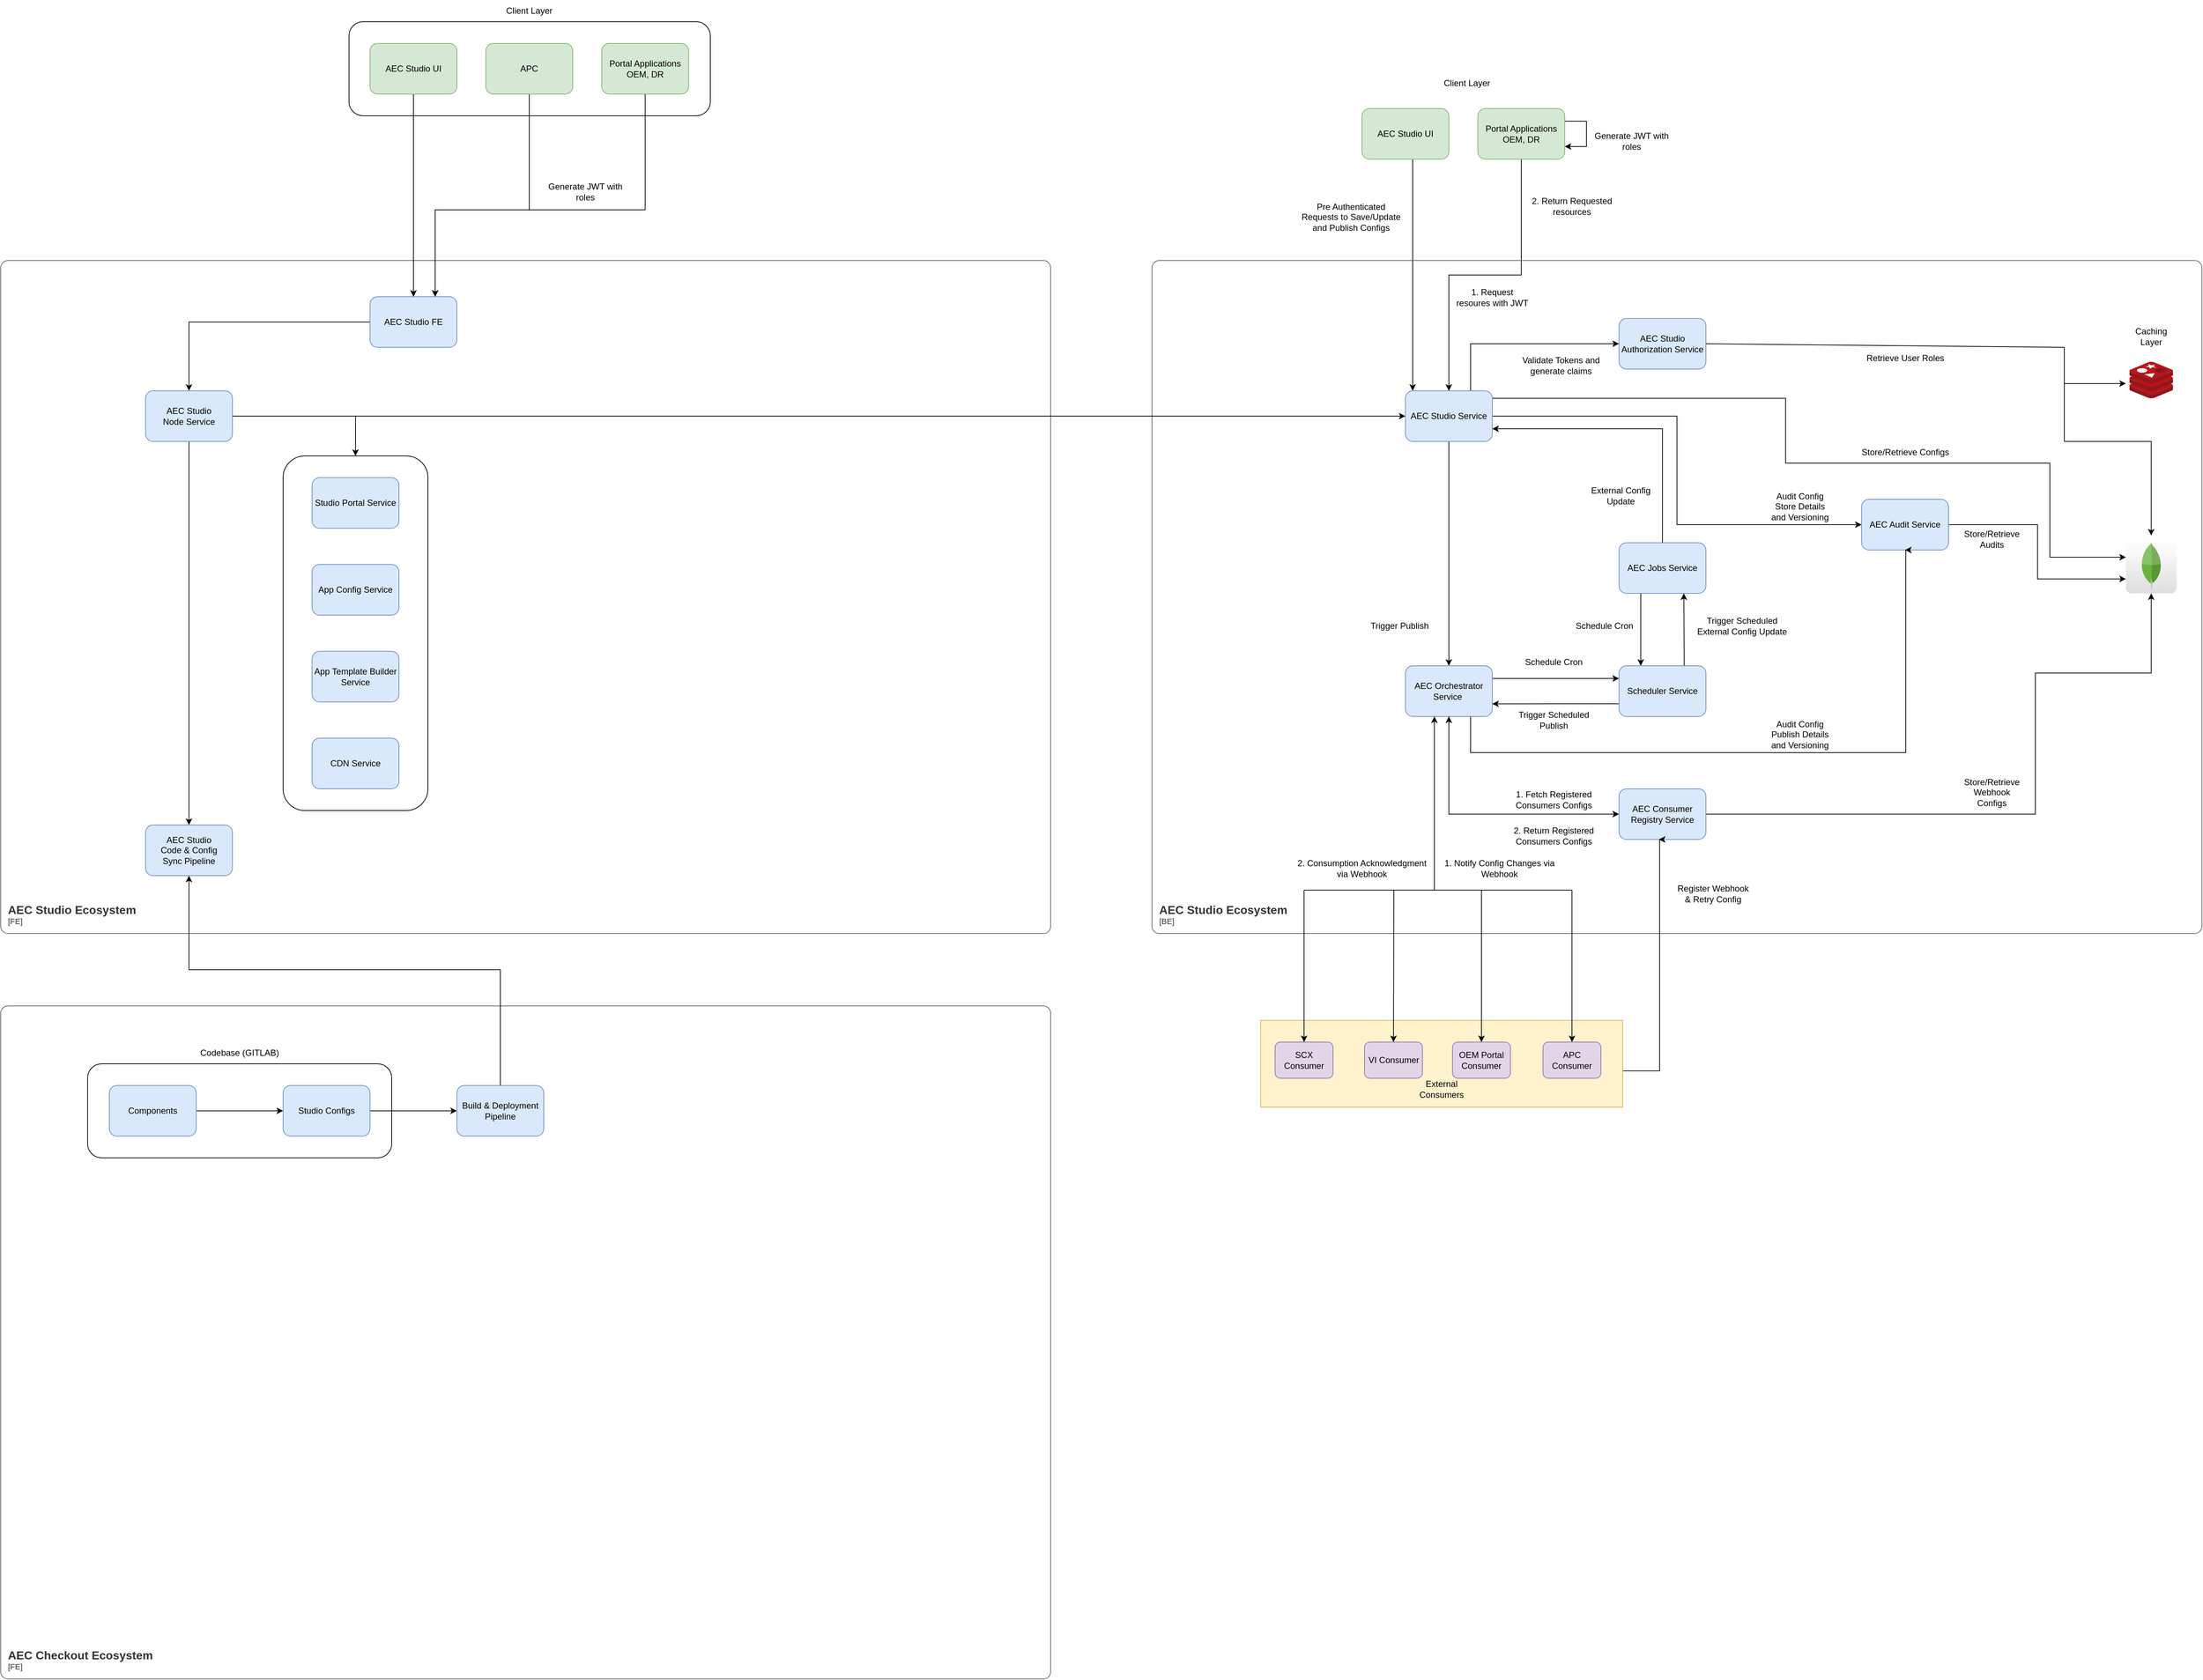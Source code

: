 <mxfile version="24.8.6">
  <diagram name="Page-1" id="UZ2FkjzimjhiqPQjV4-7">
    <mxGraphModel dx="3831" dy="2422" grid="1" gridSize="10" guides="1" tooltips="1" connect="1" arrows="1" fold="1" page="1" pageScale="1" pageWidth="827" pageHeight="1169" math="0" shadow="0">
      <root>
        <mxCell id="0" />
        <mxCell id="1" parent="0" />
        <mxCell id="R6cSBWT4vYsl6B0eMvr9-43" value="" style="rounded=1;whiteSpace=wrap;html=1;fillColor=none;" vertex="1" parent="1">
          <mxGeometry x="-989" y="-100" width="499" height="130" as="geometry" />
        </mxCell>
        <mxCell id="R6cSBWT4vYsl6B0eMvr9-40" value="" style="rounded=1;whiteSpace=wrap;html=1;fillColor=none;" vertex="1" parent="1">
          <mxGeometry x="-1350" y="1340" width="420" height="130" as="geometry" />
        </mxCell>
        <mxCell id="R4wL9bozNFMSgIH_ZImQ-1" value="AEC Studio Authorization Service" style="rounded=1;whiteSpace=wrap;html=1;fillColor=#dae8fc;strokeColor=#6c8ebf;" parent="1" vertex="1">
          <mxGeometry x="765" y="310" width="120" height="70" as="geometry" />
        </mxCell>
        <mxCell id="R4wL9bozNFMSgIH_ZImQ-2" value="" style="edgeStyle=orthogonalEdgeStyle;rounded=0;orthogonalLoop=1;jettySize=auto;html=1;" parent="1" source="R4wL9bozNFMSgIH_ZImQ-3" target="R4wL9bozNFMSgIH_ZImQ-8" edge="1">
          <mxGeometry relative="1" as="geometry">
            <Array as="points">
              <mxPoint x="480" y="340" />
              <mxPoint x="480" y="340" />
            </Array>
          </mxGeometry>
        </mxCell>
        <mxCell id="R4wL9bozNFMSgIH_ZImQ-3" value="AEC Studio UI" style="rounded=1;whiteSpace=wrap;html=1;fillColor=#d5e8d4;strokeColor=#82b366;" parent="1" vertex="1">
          <mxGeometry x="410" y="20" width="120" height="70" as="geometry" />
        </mxCell>
        <mxCell id="R4wL9bozNFMSgIH_ZImQ-4" style="edgeStyle=orthogonalEdgeStyle;rounded=0;orthogonalLoop=1;jettySize=auto;html=1;" parent="1" source="R4wL9bozNFMSgIH_ZImQ-8" target="R4wL9bozNFMSgIH_ZImQ-24" edge="1">
          <mxGeometry relative="1" as="geometry" />
        </mxCell>
        <mxCell id="R4wL9bozNFMSgIH_ZImQ-5" style="edgeStyle=orthogonalEdgeStyle;rounded=0;orthogonalLoop=1;jettySize=auto;html=1;entryX=0;entryY=0.5;entryDx=0;entryDy=0;" parent="1" source="R4wL9bozNFMSgIH_ZImQ-8" target="R4wL9bozNFMSgIH_ZImQ-14" edge="1">
          <mxGeometry relative="1" as="geometry" />
        </mxCell>
        <mxCell id="R4wL9bozNFMSgIH_ZImQ-6" style="edgeStyle=orthogonalEdgeStyle;rounded=0;orthogonalLoop=1;jettySize=auto;html=1;exitX=0.75;exitY=0;exitDx=0;exitDy=0;entryX=0;entryY=0.5;entryDx=0;entryDy=0;" parent="1" source="R4wL9bozNFMSgIH_ZImQ-8" target="R4wL9bozNFMSgIH_ZImQ-1" edge="1">
          <mxGeometry relative="1" as="geometry" />
        </mxCell>
        <mxCell id="R4wL9bozNFMSgIH_ZImQ-7" style="edgeStyle=orthogonalEdgeStyle;rounded=0;orthogonalLoop=1;jettySize=auto;html=1;exitX=1;exitY=0.25;exitDx=0;exitDy=0;" parent="1" edge="1">
          <mxGeometry relative="1" as="geometry">
            <mxPoint x="1465" y="640" as="targetPoint" />
            <mxPoint x="590" y="420.43" as="sourcePoint" />
            <Array as="points">
              <mxPoint x="995" y="420" />
              <mxPoint x="995" y="510" />
              <mxPoint x="1360" y="510" />
              <mxPoint x="1360" y="640" />
            </Array>
          </mxGeometry>
        </mxCell>
        <mxCell id="R4wL9bozNFMSgIH_ZImQ-8" value="AEC Studio Service" style="rounded=1;whiteSpace=wrap;html=1;fillColor=#dae8fc;strokeColor=#6c8ebf;" parent="1" vertex="1">
          <mxGeometry x="470" y="410" width="120" height="70" as="geometry" />
        </mxCell>
        <mxCell id="R4wL9bozNFMSgIH_ZImQ-9" style="edgeStyle=orthogonalEdgeStyle;rounded=0;orthogonalLoop=1;jettySize=auto;html=1;exitX=1;exitY=0.25;exitDx=0;exitDy=0;entryX=1;entryY=0.75;entryDx=0;entryDy=0;" parent="1" source="R4wL9bozNFMSgIH_ZImQ-11" target="R4wL9bozNFMSgIH_ZImQ-11" edge="1">
          <mxGeometry relative="1" as="geometry">
            <mxPoint x="700" y="80" as="targetPoint" />
            <Array as="points">
              <mxPoint x="720" y="37" />
              <mxPoint x="720" y="73" />
            </Array>
          </mxGeometry>
        </mxCell>
        <mxCell id="R4wL9bozNFMSgIH_ZImQ-10" style="edgeStyle=orthogonalEdgeStyle;rounded=0;orthogonalLoop=1;jettySize=auto;html=1;exitX=0.5;exitY=1;exitDx=0;exitDy=0;entryX=0.5;entryY=0;entryDx=0;entryDy=0;" parent="1" source="R4wL9bozNFMSgIH_ZImQ-11" target="R4wL9bozNFMSgIH_ZImQ-8" edge="1">
          <mxGeometry relative="1" as="geometry" />
        </mxCell>
        <mxCell id="R4wL9bozNFMSgIH_ZImQ-11" value="Portal Applications&lt;div&gt;OEM, DR&lt;/div&gt;" style="rounded=1;whiteSpace=wrap;html=1;fillColor=#d5e8d4;strokeColor=#82b366;" parent="1" vertex="1">
          <mxGeometry x="570" y="20" width="120" height="70" as="geometry" />
        </mxCell>
        <mxCell id="R4wL9bozNFMSgIH_ZImQ-12" value="Validate Tokens and generate claims" style="text;html=1;align=center;verticalAlign=middle;whiteSpace=wrap;rounded=0;" parent="1" vertex="1">
          <mxGeometry x="620" y="360" width="130" height="30" as="geometry" />
        </mxCell>
        <mxCell id="R4wL9bozNFMSgIH_ZImQ-13" style="edgeStyle=orthogonalEdgeStyle;rounded=0;orthogonalLoop=1;jettySize=auto;html=1;exitX=1;exitY=0.5;exitDx=0;exitDy=0;" parent="1" source="R4wL9bozNFMSgIH_ZImQ-14" edge="1">
          <mxGeometry relative="1" as="geometry">
            <mxPoint x="1465" y="670" as="targetPoint" />
            <Array as="points">
              <mxPoint x="1343" y="595" />
              <mxPoint x="1343" y="670" />
              <mxPoint x="1465" y="670" />
            </Array>
          </mxGeometry>
        </mxCell>
        <mxCell id="R4wL9bozNFMSgIH_ZImQ-14" value="AEC Audit Service" style="rounded=1;whiteSpace=wrap;html=1;fillColor=#dae8fc;strokeColor=#6c8ebf;" parent="1" vertex="1">
          <mxGeometry x="1100" y="560" width="120" height="70" as="geometry" />
        </mxCell>
        <mxCell id="R4wL9bozNFMSgIH_ZImQ-15" value="Store/Retrieve Configs" style="text;html=1;align=center;verticalAlign=middle;resizable=0;points=[];autosize=1;strokeColor=none;fillColor=none;" parent="1" vertex="1">
          <mxGeometry x="1090" y="480" width="140" height="30" as="geometry" />
        </mxCell>
        <mxCell id="R4wL9bozNFMSgIH_ZImQ-16" value="2. Return Requested resources" style="text;html=1;align=center;verticalAlign=middle;whiteSpace=wrap;rounded=0;" parent="1" vertex="1">
          <mxGeometry x="635" y="140" width="130" height="30" as="geometry" />
        </mxCell>
        <mxCell id="R4wL9bozNFMSgIH_ZImQ-17" value="1. Request resoures with JWT" style="text;html=1;align=center;verticalAlign=middle;whiteSpace=wrap;rounded=0;" parent="1" vertex="1">
          <mxGeometry x="535" y="260" width="110" height="41" as="geometry" />
        </mxCell>
        <mxCell id="R4wL9bozNFMSgIH_ZImQ-18" value="Audit Config Store Details and Versioning" style="text;html=1;align=center;verticalAlign=middle;whiteSpace=wrap;rounded=0;" parent="1" vertex="1">
          <mxGeometry x="970" y="555" width="90" height="30" as="geometry" />
        </mxCell>
        <mxCell id="R4wL9bozNFMSgIH_ZImQ-19" value="Pre Authenticated Requests to Save/Update and Publish Configs" style="text;html=1;align=center;verticalAlign=middle;whiteSpace=wrap;rounded=0;" parent="1" vertex="1">
          <mxGeometry x="320" y="140" width="150" height="60" as="geometry" />
        </mxCell>
        <mxCell id="R4wL9bozNFMSgIH_ZImQ-20" value="" style="image;sketch=0;aspect=fixed;html=1;points=[];align=center;fontSize=12;image=img/lib/mscae/Cache_Redis_Product.svg;" parent="1" vertex="1">
          <mxGeometry x="1470" y="370" width="60" height="50.4" as="geometry" />
        </mxCell>
        <mxCell id="R4wL9bozNFMSgIH_ZImQ-21" style="edgeStyle=orthogonalEdgeStyle;rounded=0;orthogonalLoop=1;jettySize=auto;html=1;exitX=1;exitY=0.25;exitDx=0;exitDy=0;entryX=0;entryY=0.25;entryDx=0;entryDy=0;" parent="1" source="R4wL9bozNFMSgIH_ZImQ-24" target="R4wL9bozNFMSgIH_ZImQ-38" edge="1">
          <mxGeometry relative="1" as="geometry" />
        </mxCell>
        <mxCell id="R4wL9bozNFMSgIH_ZImQ-22" style="edgeStyle=orthogonalEdgeStyle;rounded=0;orthogonalLoop=1;jettySize=auto;html=1;exitX=0.75;exitY=1;exitDx=0;exitDy=0;" parent="1" source="R4wL9bozNFMSgIH_ZImQ-24" edge="1">
          <mxGeometry relative="1" as="geometry">
            <mxPoint x="1160" y="630" as="targetPoint" />
            <Array as="points">
              <mxPoint x="560" y="910" />
              <mxPoint x="1161" y="910" />
              <mxPoint x="1161" y="630" />
            </Array>
          </mxGeometry>
        </mxCell>
        <mxCell id="R4wL9bozNFMSgIH_ZImQ-23" style="edgeStyle=orthogonalEdgeStyle;rounded=0;orthogonalLoop=1;jettySize=auto;html=1;exitX=0.5;exitY=1;exitDx=0;exitDy=0;entryX=0;entryY=0.5;entryDx=0;entryDy=0;" parent="1" source="R4wL9bozNFMSgIH_ZImQ-24" target="R4wL9bozNFMSgIH_ZImQ-41" edge="1">
          <mxGeometry relative="1" as="geometry" />
        </mxCell>
        <mxCell id="R4wL9bozNFMSgIH_ZImQ-24" value="AEC Orchestrator Service&amp;nbsp;" style="rounded=1;whiteSpace=wrap;html=1;fillColor=#dae8fc;strokeColor=#6c8ebf;" parent="1" vertex="1">
          <mxGeometry x="470" y="790" width="120" height="70" as="geometry" />
        </mxCell>
        <mxCell id="R4wL9bozNFMSgIH_ZImQ-25" value="Trigger Publish" style="text;html=1;align=center;verticalAlign=middle;whiteSpace=wrap;rounded=0;" parent="1" vertex="1">
          <mxGeometry x="394" y="710" width="136" height="50" as="geometry" />
        </mxCell>
        <mxCell id="R4wL9bozNFMSgIH_ZImQ-26" value="Schedule Cron" style="text;html=1;align=center;verticalAlign=middle;whiteSpace=wrap;rounded=0;" parent="1" vertex="1">
          <mxGeometry x="620" y="770" width="110" height="30" as="geometry" />
        </mxCell>
        <mxCell id="R4wL9bozNFMSgIH_ZImQ-27" value="Trigger Scheduled Publish" style="text;html=1;align=center;verticalAlign=middle;whiteSpace=wrap;rounded=0;" parent="1" vertex="1">
          <mxGeometry x="605" y="850" width="140" height="30" as="geometry" />
        </mxCell>
        <mxCell id="R4wL9bozNFMSgIH_ZImQ-28" value="Register Webhook &amp;amp; Retry Config" style="text;html=1;align=center;verticalAlign=middle;whiteSpace=wrap;rounded=0;" parent="1" vertex="1">
          <mxGeometry x="840" y="1090" width="110" height="30" as="geometry" />
        </mxCell>
        <mxCell id="R4wL9bozNFMSgIH_ZImQ-29" value="1. Fetch Registered Consumers Configs" style="text;html=1;align=center;verticalAlign=middle;whiteSpace=wrap;rounded=0;" parent="1" vertex="1">
          <mxGeometry x="610" y="960" width="130" height="30" as="geometry" />
        </mxCell>
        <mxCell id="R4wL9bozNFMSgIH_ZImQ-30" value="1. Notify Config Changes via Webhook" style="text;html=1;align=center;verticalAlign=middle;whiteSpace=wrap;rounded=0;" parent="1" vertex="1">
          <mxGeometry x="520" y="1055" width="160" height="30" as="geometry" />
        </mxCell>
        <mxCell id="R4wL9bozNFMSgIH_ZImQ-31" value="2. Consumption Acknowledgment via Webhook" style="text;html=1;align=center;verticalAlign=middle;whiteSpace=wrap;rounded=0;" parent="1" vertex="1">
          <mxGeometry x="315" y="1050" width="190" height="40" as="geometry" />
        </mxCell>
        <mxCell id="R4wL9bozNFMSgIH_ZImQ-32" value="Generate JWT with roles" style="text;html=1;align=center;verticalAlign=middle;whiteSpace=wrap;rounded=0;" parent="1" vertex="1">
          <mxGeometry x="725" y="50" width="115" height="30" as="geometry" />
        </mxCell>
        <mxCell id="R4wL9bozNFMSgIH_ZImQ-33" style="edgeStyle=orthogonalEdgeStyle;rounded=0;orthogonalLoop=1;jettySize=auto;html=1;exitX=0.25;exitY=1;exitDx=0;exitDy=0;entryX=0.25;entryY=0;entryDx=0;entryDy=0;" parent="1" source="R4wL9bozNFMSgIH_ZImQ-35" target="R4wL9bozNFMSgIH_ZImQ-38" edge="1">
          <mxGeometry relative="1" as="geometry" />
        </mxCell>
        <mxCell id="R4wL9bozNFMSgIH_ZImQ-34" style="edgeStyle=orthogonalEdgeStyle;rounded=0;orthogonalLoop=1;jettySize=auto;html=1;exitX=0.5;exitY=0;exitDx=0;exitDy=0;entryX=1;entryY=0.75;entryDx=0;entryDy=0;" parent="1" source="R4wL9bozNFMSgIH_ZImQ-35" target="R4wL9bozNFMSgIH_ZImQ-8" edge="1">
          <mxGeometry relative="1" as="geometry" />
        </mxCell>
        <mxCell id="R4wL9bozNFMSgIH_ZImQ-35" value="AEC Jobs Service" style="rounded=1;whiteSpace=wrap;html=1;fillColor=#dae8fc;strokeColor=#6c8ebf;" parent="1" vertex="1">
          <mxGeometry x="765" y="620" width="120" height="70" as="geometry" />
        </mxCell>
        <mxCell id="R4wL9bozNFMSgIH_ZImQ-36" style="edgeStyle=orthogonalEdgeStyle;rounded=0;orthogonalLoop=1;jettySize=auto;html=1;exitX=0.75;exitY=0;exitDx=0;exitDy=0;" parent="1" source="R4wL9bozNFMSgIH_ZImQ-38" edge="1">
          <mxGeometry relative="1" as="geometry">
            <mxPoint x="854.5" y="690" as="targetPoint" />
          </mxGeometry>
        </mxCell>
        <mxCell id="R4wL9bozNFMSgIH_ZImQ-37" style="edgeStyle=orthogonalEdgeStyle;rounded=0;orthogonalLoop=1;jettySize=auto;html=1;exitX=0;exitY=0.75;exitDx=0;exitDy=0;" parent="1" source="R4wL9bozNFMSgIH_ZImQ-38" edge="1">
          <mxGeometry relative="1" as="geometry">
            <mxPoint x="590" y="842.571" as="targetPoint" />
          </mxGeometry>
        </mxCell>
        <mxCell id="R4wL9bozNFMSgIH_ZImQ-38" value="Scheduler Service" style="rounded=1;whiteSpace=wrap;html=1;fillColor=#dae8fc;strokeColor=#6c8ebf;" parent="1" vertex="1">
          <mxGeometry x="765" y="790" width="120" height="70" as="geometry" />
        </mxCell>
        <mxCell id="R4wL9bozNFMSgIH_ZImQ-39" style="edgeStyle=orthogonalEdgeStyle;rounded=0;orthogonalLoop=1;jettySize=auto;html=1;exitX=0;exitY=0.5;exitDx=0;exitDy=0;entryX=0.5;entryY=1;entryDx=0;entryDy=0;" parent="1" source="R4wL9bozNFMSgIH_ZImQ-41" target="R4wL9bozNFMSgIH_ZImQ-24" edge="1">
          <mxGeometry relative="1" as="geometry" />
        </mxCell>
        <mxCell id="R4wL9bozNFMSgIH_ZImQ-40" style="edgeStyle=orthogonalEdgeStyle;rounded=0;orthogonalLoop=1;jettySize=auto;html=1;exitX=1;exitY=0.5;exitDx=0;exitDy=0;" parent="1" source="R4wL9bozNFMSgIH_ZImQ-41" edge="1">
          <mxGeometry relative="1" as="geometry">
            <mxPoint x="1500" y="690" as="targetPoint" />
            <Array as="points">
              <mxPoint x="1340" y="995" />
              <mxPoint x="1340" y="800" />
              <mxPoint x="1500" y="800" />
              <mxPoint x="1500" y="690" />
            </Array>
          </mxGeometry>
        </mxCell>
        <mxCell id="R4wL9bozNFMSgIH_ZImQ-41" value="AEC Consumer Registry Service" style="rounded=1;whiteSpace=wrap;html=1;fillColor=#dae8fc;strokeColor=#6c8ebf;" parent="1" vertex="1">
          <mxGeometry x="765" y="960" width="120" height="70" as="geometry" />
        </mxCell>
        <mxCell id="R4wL9bozNFMSgIH_ZImQ-42" style="edgeStyle=orthogonalEdgeStyle;rounded=0;orthogonalLoop=1;jettySize=auto;html=1;exitX=0.5;exitY=1;exitDx=0;exitDy=0;" parent="1" source="R4wL9bozNFMSgIH_ZImQ-11" target="R4wL9bozNFMSgIH_ZImQ-11" edge="1">
          <mxGeometry relative="1" as="geometry" />
        </mxCell>
        <mxCell id="R4wL9bozNFMSgIH_ZImQ-43" value="" style="dashed=0;outlineConnect=0;html=1;align=center;labelPosition=center;verticalLabelPosition=bottom;verticalAlign=top;shape=mxgraph.webicons.mongodb;gradientColor=#DFDEDE" parent="1" vertex="1">
          <mxGeometry x="1465" y="613.3" width="70" height="76.7" as="geometry" />
        </mxCell>
        <mxCell id="R4wL9bozNFMSgIH_ZImQ-44" value="2. Return Registered Consumers Configs" style="text;html=1;align=center;verticalAlign=middle;whiteSpace=wrap;rounded=0;" parent="1" vertex="1">
          <mxGeometry x="610" y="1010" width="130" height="30" as="geometry" />
        </mxCell>
        <mxCell id="R4wL9bozNFMSgIH_ZImQ-45" value="Caching Layer" style="text;html=1;align=center;verticalAlign=middle;whiteSpace=wrap;rounded=0;" parent="1" vertex="1">
          <mxGeometry x="1470" y="320" width="60" height="30" as="geometry" />
        </mxCell>
        <object placeholders="1" c4Name="AEC Studio Ecosystem" c4Type="SystemScopeBoundary" c4Application="BE" label="&lt;font style=&quot;font-size: 16px&quot;&gt;&lt;b&gt;&lt;div style=&quot;text-align: left&quot;&gt;%c4Name%&lt;/div&gt;&lt;/b&gt;&lt;/font&gt;&lt;div style=&quot;text-align: left&quot;&gt;[%c4Application%]&lt;/div&gt;" id="R4wL9bozNFMSgIH_ZImQ-46">
          <mxCell style="rounded=1;fontSize=11;whiteSpace=wrap;html=1;arcSize=20;fillColor=none;strokeColor=#666666;fontColor=#333333;labelBackgroundColor=none;align=left;verticalAlign=bottom;labelBorderColor=none;spacingTop=0;spacing=10;metaEdit=1;rotatable=0;perimeter=rectanglePerimeter;noLabel=0;labelPadding=0;allowArrows=0;connectable=0;expand=0;recursiveResize=0;editable=1;pointerEvents=0;absoluteArcSize=1;points=[[0.25,0,0],[0.5,0,0],[0.75,0,0],[1,0.25,0],[1,0.5,0],[1,0.75,0],[0.75,1,0],[0.5,1,0],[0.25,1,0],[0,0.75,0],[0,0.5,0],[0,0.25,0]];" parent="1" vertex="1">
            <mxGeometry x="120" y="230" width="1450" height="930" as="geometry" />
          </mxCell>
        </object>
        <mxCell id="R4wL9bozNFMSgIH_ZImQ-47" value="Client Layer" style="text;html=1;align=center;verticalAlign=middle;whiteSpace=wrap;rounded=0;" parent="1" vertex="1">
          <mxGeometry x="505" y="-30" width="100" height="30" as="geometry" />
        </mxCell>
        <mxCell id="R4wL9bozNFMSgIH_ZImQ-48" value="Schedule Cron" style="text;html=1;align=center;verticalAlign=middle;whiteSpace=wrap;rounded=0;" parent="1" vertex="1">
          <mxGeometry x="690" y="720" width="110" height="30" as="geometry" />
        </mxCell>
        <mxCell id="R4wL9bozNFMSgIH_ZImQ-49" value="Trigger Scheduled External Config Update" style="text;html=1;align=center;verticalAlign=middle;whiteSpace=wrap;rounded=0;" parent="1" vertex="1">
          <mxGeometry x="865" y="720" width="140" height="30" as="geometry" />
        </mxCell>
        <mxCell id="R4wL9bozNFMSgIH_ZImQ-50" value="Audit Config Publish Details and Versioning" style="text;html=1;align=center;verticalAlign=middle;whiteSpace=wrap;rounded=0;" parent="1" vertex="1">
          <mxGeometry x="970" y="870" width="90" height="30" as="geometry" />
        </mxCell>
        <mxCell id="R4wL9bozNFMSgIH_ZImQ-51" value="" style="endArrow=classic;html=1;rounded=0;" parent="1" edge="1">
          <mxGeometry width="50" height="50" relative="1" as="geometry">
            <mxPoint x="510" y="1100" as="sourcePoint" />
            <mxPoint x="510" y="860" as="targetPoint" />
          </mxGeometry>
        </mxCell>
        <mxCell id="R4wL9bozNFMSgIH_ZImQ-52" value="" style="endArrow=none;html=1;rounded=0;" parent="1" edge="1">
          <mxGeometry width="50" height="50" relative="1" as="geometry">
            <mxPoint x="330" y="1100" as="sourcePoint" />
            <mxPoint x="700" y="1100" as="targetPoint" />
            <Array as="points">
              <mxPoint x="480" y="1100" />
            </Array>
          </mxGeometry>
        </mxCell>
        <mxCell id="R4wL9bozNFMSgIH_ZImQ-53" style="edgeStyle=orthogonalEdgeStyle;rounded=0;orthogonalLoop=1;jettySize=auto;html=1;exitX=0.997;exitY=0.581;exitDx=0;exitDy=0;exitPerimeter=0;" parent="1" source="R4wL9bozNFMSgIH_ZImQ-57" edge="1">
          <mxGeometry relative="1" as="geometry">
            <mxPoint x="820" y="1030" as="targetPoint" />
            <mxPoint x="772" y="1350" as="sourcePoint" />
            <Array as="points">
              <mxPoint x="821" y="1350" />
              <mxPoint x="821" y="1030" />
            </Array>
          </mxGeometry>
        </mxCell>
        <mxCell id="R4wL9bozNFMSgIH_ZImQ-54" value="Store/Retrieve Audits" style="text;html=1;align=center;verticalAlign=middle;whiteSpace=wrap;rounded=0;" parent="1" vertex="1">
          <mxGeometry x="1250" y="600" width="60" height="30" as="geometry" />
        </mxCell>
        <mxCell id="R4wL9bozNFMSgIH_ZImQ-55" value="Store/Retrieve Webhook Configs" style="text;html=1;align=center;verticalAlign=middle;whiteSpace=wrap;rounded=0;" parent="1" vertex="1">
          <mxGeometry x="1250" y="950" width="60" height="30" as="geometry" />
        </mxCell>
        <mxCell id="R4wL9bozNFMSgIH_ZImQ-56" value="Retrieve User Roles" style="text;html=1;align=center;verticalAlign=middle;resizable=0;points=[];autosize=1;strokeColor=none;fillColor=none;" parent="1" vertex="1">
          <mxGeometry x="1095" y="350" width="130" height="30" as="geometry" />
        </mxCell>
        <mxCell id="R4wL9bozNFMSgIH_ZImQ-57" value="" style="rounded=0;whiteSpace=wrap;html=1;fillColor=#fff2cc;strokeColor=#d6b656;" parent="1" vertex="1">
          <mxGeometry x="270" y="1280" width="500" height="120" as="geometry" />
        </mxCell>
        <mxCell id="R4wL9bozNFMSgIH_ZImQ-58" value="SCX Consumer" style="rounded=1;whiteSpace=wrap;html=1;fillColor=#e1d5e7;strokeColor=#9673a6;" parent="1" vertex="1">
          <mxGeometry x="290" y="1310" width="80" height="50" as="geometry" />
        </mxCell>
        <mxCell id="R4wL9bozNFMSgIH_ZImQ-59" value="VI Consumer" style="rounded=1;whiteSpace=wrap;html=1;fillColor=#e1d5e7;strokeColor=#9673a6;fillOpacity=100;" parent="1" vertex="1">
          <mxGeometry x="413.5" y="1310" width="80" height="50" as="geometry" />
        </mxCell>
        <mxCell id="R4wL9bozNFMSgIH_ZImQ-60" value="OEM Portal Consumer" style="rounded=1;whiteSpace=wrap;html=1;fillColor=#e1d5e7;strokeColor=#9673a6;" parent="1" vertex="1">
          <mxGeometry x="535" y="1310" width="80" height="50" as="geometry" />
        </mxCell>
        <mxCell id="R4wL9bozNFMSgIH_ZImQ-61" value="APC Consumer" style="rounded=1;whiteSpace=wrap;html=1;fillColor=#e1d5e7;strokeColor=#9673a6;" parent="1" vertex="1">
          <mxGeometry x="660" y="1310" width="80" height="50" as="geometry" />
        </mxCell>
        <mxCell id="R4wL9bozNFMSgIH_ZImQ-62" value="" style="endArrow=classic;html=1;rounded=0;entryX=0.5;entryY=0;entryDx=0;entryDy=0;" parent="1" target="R4wL9bozNFMSgIH_ZImQ-58" edge="1">
          <mxGeometry width="50" height="50" relative="1" as="geometry">
            <mxPoint x="330" y="1100" as="sourcePoint" />
            <mxPoint x="760" y="1120" as="targetPoint" />
          </mxGeometry>
        </mxCell>
        <mxCell id="R4wL9bozNFMSgIH_ZImQ-63" value="" style="endArrow=classic;html=1;rounded=0;entryX=0.5;entryY=0;entryDx=0;entryDy=0;" parent="1" target="R4wL9bozNFMSgIH_ZImQ-59" edge="1">
          <mxGeometry width="50" height="50" relative="1" as="geometry">
            <mxPoint x="454" y="1100" as="sourcePoint" />
            <mxPoint x="760" y="1120" as="targetPoint" />
          </mxGeometry>
        </mxCell>
        <mxCell id="R4wL9bozNFMSgIH_ZImQ-64" value="" style="endArrow=classic;html=1;rounded=0;" parent="1" target="R4wL9bozNFMSgIH_ZImQ-60" edge="1">
          <mxGeometry width="50" height="50" relative="1" as="geometry">
            <mxPoint x="575" y="1100" as="sourcePoint" />
            <mxPoint x="760" y="1120" as="targetPoint" />
          </mxGeometry>
        </mxCell>
        <mxCell id="R4wL9bozNFMSgIH_ZImQ-65" value="" style="endArrow=classic;html=1;rounded=0;entryX=0.5;entryY=0;entryDx=0;entryDy=0;" parent="1" target="R4wL9bozNFMSgIH_ZImQ-61" edge="1">
          <mxGeometry width="50" height="50" relative="1" as="geometry">
            <mxPoint x="700" y="1100" as="sourcePoint" />
            <mxPoint x="760" y="1120" as="targetPoint" />
          </mxGeometry>
        </mxCell>
        <mxCell id="R4wL9bozNFMSgIH_ZImQ-66" value="External Consumers" style="text;html=1;align=center;verticalAlign=middle;whiteSpace=wrap;rounded=0;" parent="1" vertex="1">
          <mxGeometry x="490" y="1360" width="60" height="30" as="geometry" />
        </mxCell>
        <mxCell id="R4wL9bozNFMSgIH_ZImQ-67" value="External Config Update" style="text;html=1;align=center;verticalAlign=middle;whiteSpace=wrap;rounded=0;" parent="1" vertex="1">
          <mxGeometry x="720" y="540" width="95" height="30" as="geometry" />
        </mxCell>
        <mxCell id="R4wL9bozNFMSgIH_ZImQ-68" value="" style="endArrow=none;html=1;rounded=0;exitX=1;exitY=0.5;exitDx=0;exitDy=0;" parent="1" source="R4wL9bozNFMSgIH_ZImQ-1" edge="1">
          <mxGeometry width="50" height="50" relative="1" as="geometry">
            <mxPoint x="840" y="870" as="sourcePoint" />
            <mxPoint x="1380" y="350" as="targetPoint" />
          </mxGeometry>
        </mxCell>
        <mxCell id="R4wL9bozNFMSgIH_ZImQ-69" value="" style="endArrow=none;html=1;rounded=0;" parent="1" edge="1">
          <mxGeometry width="50" height="50" relative="1" as="geometry">
            <mxPoint x="1380" y="350" as="sourcePoint" />
            <mxPoint x="1380" y="480" as="targetPoint" />
          </mxGeometry>
        </mxCell>
        <mxCell id="R4wL9bozNFMSgIH_ZImQ-70" value="" style="endArrow=classic;html=1;rounded=0;" parent="1" edge="1">
          <mxGeometry width="50" height="50" relative="1" as="geometry">
            <mxPoint x="1380" y="400" as="sourcePoint" />
            <mxPoint x="1465" y="400" as="targetPoint" />
          </mxGeometry>
        </mxCell>
        <mxCell id="R4wL9bozNFMSgIH_ZImQ-71" value="" style="endArrow=classic;html=1;rounded=0;" parent="1" edge="1">
          <mxGeometry width="50" height="50" relative="1" as="geometry">
            <mxPoint x="1380" y="480" as="sourcePoint" />
            <mxPoint x="1500" y="610" as="targetPoint" />
            <Array as="points">
              <mxPoint x="1500" y="480" />
            </Array>
          </mxGeometry>
        </mxCell>
        <object placeholders="1" c4Name="AEC Studio Ecosystem" c4Type="SystemScopeBoundary" c4Application="FE" label="&lt;font style=&quot;font-size: 16px&quot;&gt;&lt;b&gt;&lt;div style=&quot;text-align: left&quot;&gt;%c4Name%&lt;/div&gt;&lt;/b&gt;&lt;/font&gt;&lt;div style=&quot;text-align: left&quot;&gt;[%c4Application%]&lt;/div&gt;" id="R6cSBWT4vYsl6B0eMvr9-1">
          <mxCell style="rounded=1;fontSize=11;whiteSpace=wrap;html=1;arcSize=20;fillColor=none;strokeColor=#666666;fontColor=#333333;labelBackgroundColor=none;align=left;verticalAlign=bottom;labelBorderColor=none;spacingTop=0;spacing=10;metaEdit=1;rotatable=0;perimeter=rectanglePerimeter;noLabel=0;labelPadding=0;allowArrows=0;connectable=0;expand=0;recursiveResize=0;editable=1;pointerEvents=0;absoluteArcSize=1;points=[[0.25,0,0],[0.5,0,0],[0.75,0,0],[1,0.25,0],[1,0.5,0],[1,0.75,0],[0.75,1,0],[0.5,1,0],[0.25,1,0],[0,0.75,0],[0,0.5,0],[0,0.25,0]];" vertex="1" parent="1">
            <mxGeometry x="-1470" y="230" width="1450" height="930" as="geometry" />
          </mxCell>
        </object>
        <mxCell id="R6cSBWT4vYsl6B0eMvr9-49" style="edgeStyle=orthogonalEdgeStyle;rounded=0;orthogonalLoop=1;jettySize=auto;html=1;entryX=0.5;entryY=0;entryDx=0;entryDy=0;" edge="1" parent="1" source="R6cSBWT4vYsl6B0eMvr9-2" target="R6cSBWT4vYsl6B0eMvr9-5">
          <mxGeometry relative="1" as="geometry" />
        </mxCell>
        <mxCell id="R6cSBWT4vYsl6B0eMvr9-2" value="AEC Studio UI" style="rounded=1;whiteSpace=wrap;html=1;fillColor=#d5e8d4;strokeColor=#82b366;" vertex="1" parent="1">
          <mxGeometry x="-960" y="-70" width="120" height="70" as="geometry" />
        </mxCell>
        <mxCell id="R6cSBWT4vYsl6B0eMvr9-51" style="edgeStyle=orthogonalEdgeStyle;rounded=0;orthogonalLoop=1;jettySize=auto;html=1;entryX=0.75;entryY=0;entryDx=0;entryDy=0;" edge="1" parent="1" source="R6cSBWT4vYsl6B0eMvr9-3" target="R6cSBWT4vYsl6B0eMvr9-5">
          <mxGeometry relative="1" as="geometry">
            <Array as="points">
              <mxPoint x="-580" y="160" />
              <mxPoint x="-870" y="160" />
            </Array>
          </mxGeometry>
        </mxCell>
        <mxCell id="R6cSBWT4vYsl6B0eMvr9-3" value="Portal Applications&lt;div&gt;OEM, DR&lt;/div&gt;" style="rounded=1;whiteSpace=wrap;html=1;fillColor=#d5e8d4;strokeColor=#82b366;" vertex="1" parent="1">
          <mxGeometry x="-640" y="-70" width="120" height="70" as="geometry" />
        </mxCell>
        <mxCell id="R6cSBWT4vYsl6B0eMvr9-50" style="edgeStyle=orthogonalEdgeStyle;rounded=0;orthogonalLoop=1;jettySize=auto;html=1;entryX=0.75;entryY=0;entryDx=0;entryDy=0;" edge="1" parent="1" source="R6cSBWT4vYsl6B0eMvr9-4" target="R6cSBWT4vYsl6B0eMvr9-5">
          <mxGeometry relative="1" as="geometry">
            <Array as="points">
              <mxPoint x="-740" y="160" />
              <mxPoint x="-870" y="160" />
            </Array>
          </mxGeometry>
        </mxCell>
        <mxCell id="R6cSBWT4vYsl6B0eMvr9-4" value="APC" style="rounded=1;whiteSpace=wrap;html=1;fillColor=#d5e8d4;strokeColor=#82b366;" vertex="1" parent="1">
          <mxGeometry x="-800" y="-70" width="120" height="70" as="geometry" />
        </mxCell>
        <mxCell id="R6cSBWT4vYsl6B0eMvr9-24" style="edgeStyle=orthogonalEdgeStyle;rounded=0;orthogonalLoop=1;jettySize=auto;html=1;entryX=0.5;entryY=0;entryDx=0;entryDy=0;" edge="1" parent="1" source="R6cSBWT4vYsl6B0eMvr9-5" target="R6cSBWT4vYsl6B0eMvr9-6">
          <mxGeometry relative="1" as="geometry" />
        </mxCell>
        <mxCell id="R6cSBWT4vYsl6B0eMvr9-5" value="AEC Studio FE" style="rounded=1;whiteSpace=wrap;html=1;fillColor=#dae8fc;strokeColor=#6c8ebf;" vertex="1" parent="1">
          <mxGeometry x="-960" y="280" width="120" height="70" as="geometry" />
        </mxCell>
        <mxCell id="R6cSBWT4vYsl6B0eMvr9-15" style="edgeStyle=orthogonalEdgeStyle;rounded=0;orthogonalLoop=1;jettySize=auto;html=1;entryX=0;entryY=0.5;entryDx=0;entryDy=0;" edge="1" parent="1" source="R6cSBWT4vYsl6B0eMvr9-6" target="R4wL9bozNFMSgIH_ZImQ-8">
          <mxGeometry relative="1" as="geometry">
            <Array as="points">
              <mxPoint x="70" y="445" />
              <mxPoint x="70" y="445" />
            </Array>
          </mxGeometry>
        </mxCell>
        <mxCell id="R6cSBWT4vYsl6B0eMvr9-42" style="edgeStyle=orthogonalEdgeStyle;rounded=0;orthogonalLoop=1;jettySize=auto;html=1;entryX=0.5;entryY=0;entryDx=0;entryDy=0;" edge="1" parent="1" source="R6cSBWT4vYsl6B0eMvr9-6" target="R6cSBWT4vYsl6B0eMvr9-7">
          <mxGeometry relative="1" as="geometry">
            <mxPoint x="-1210" y="1000" as="targetPoint" />
          </mxGeometry>
        </mxCell>
        <mxCell id="R6cSBWT4vYsl6B0eMvr9-53" style="edgeStyle=orthogonalEdgeStyle;rounded=0;orthogonalLoop=1;jettySize=auto;html=1;" edge="1" parent="1" source="R6cSBWT4vYsl6B0eMvr9-6" target="R6cSBWT4vYsl6B0eMvr9-52">
          <mxGeometry relative="1" as="geometry" />
        </mxCell>
        <mxCell id="R6cSBWT4vYsl6B0eMvr9-6" value="AEC Studio&lt;br&gt;Node Service" style="rounded=1;whiteSpace=wrap;html=1;fillColor=#dae8fc;strokeColor=#6c8ebf;" vertex="1" parent="1">
          <mxGeometry x="-1270" y="410" width="120" height="70" as="geometry" />
        </mxCell>
        <mxCell id="R6cSBWT4vYsl6B0eMvr9-7" value="AEC Studio&lt;br&gt;Code &amp;amp; Config&lt;br&gt;Sync Pipeline" style="rounded=1;whiteSpace=wrap;html=1;fillColor=#dae8fc;strokeColor=#6c8ebf;" vertex="1" parent="1">
          <mxGeometry x="-1270" y="1010" width="120" height="70" as="geometry" />
        </mxCell>
        <mxCell id="R6cSBWT4vYsl6B0eMvr9-26" value="Client Layer" style="text;html=1;align=center;verticalAlign=middle;whiteSpace=wrap;rounded=0;" vertex="1" parent="1">
          <mxGeometry x="-790" y="-130" width="100" height="30" as="geometry" />
        </mxCell>
        <mxCell id="R6cSBWT4vYsl6B0eMvr9-30" value="Generate JWT with roles" style="text;html=1;align=center;verticalAlign=middle;whiteSpace=wrap;rounded=0;" vertex="1" parent="1">
          <mxGeometry x="-720" y="120" width="115" height="30" as="geometry" />
        </mxCell>
        <object placeholders="1" c4Name="AEC Checkout Ecosystem" c4Type="SystemScopeBoundary" c4Application="FE" label="&lt;font style=&quot;font-size: 16px&quot;&gt;&lt;b&gt;&lt;div style=&quot;text-align: left&quot;&gt;%c4Name%&lt;/div&gt;&lt;/b&gt;&lt;/font&gt;&lt;div style=&quot;text-align: left&quot;&gt;[%c4Application%]&lt;/div&gt;" id="R6cSBWT4vYsl6B0eMvr9-32">
          <mxCell style="rounded=1;fontSize=11;whiteSpace=wrap;html=1;arcSize=20;fillColor=none;strokeColor=#666666;fontColor=#333333;labelBackgroundColor=none;align=left;verticalAlign=bottom;labelBorderColor=none;spacingTop=0;spacing=10;metaEdit=1;rotatable=0;perimeter=rectanglePerimeter;noLabel=0;labelPadding=0;allowArrows=0;connectable=0;expand=0;recursiveResize=0;editable=1;pointerEvents=0;absoluteArcSize=1;points=[[0.25,0,0],[0.5,0,0],[0.75,0,0],[1,0.25,0],[1,0.5,0],[1,0.75,0],[0.75,1,0],[0.5,1,0],[0.25,1,0],[0,0.75,0],[0,0.5,0],[0,0.25,0]];" vertex="1" parent="1">
            <mxGeometry x="-1470" y="1260" width="1450" height="930" as="geometry" />
          </mxCell>
        </object>
        <mxCell id="R6cSBWT4vYsl6B0eMvr9-35" value="" style="edgeStyle=orthogonalEdgeStyle;rounded=0;orthogonalLoop=1;jettySize=auto;html=1;" edge="1" parent="1" source="R6cSBWT4vYsl6B0eMvr9-33" target="R6cSBWT4vYsl6B0eMvr9-34">
          <mxGeometry relative="1" as="geometry" />
        </mxCell>
        <mxCell id="R6cSBWT4vYsl6B0eMvr9-33" value="Components" style="rounded=1;whiteSpace=wrap;html=1;fillColor=#dae8fc;strokeColor=#6c8ebf;" vertex="1" parent="1">
          <mxGeometry x="-1320" y="1370" width="120" height="70" as="geometry" />
        </mxCell>
        <mxCell id="R6cSBWT4vYsl6B0eMvr9-37" value="" style="edgeStyle=orthogonalEdgeStyle;rounded=0;orthogonalLoop=1;jettySize=auto;html=1;" edge="1" parent="1" source="R6cSBWT4vYsl6B0eMvr9-34" target="R6cSBWT4vYsl6B0eMvr9-36">
          <mxGeometry relative="1" as="geometry" />
        </mxCell>
        <mxCell id="R6cSBWT4vYsl6B0eMvr9-34" value="Studio Configs" style="rounded=1;whiteSpace=wrap;html=1;fillColor=#dae8fc;strokeColor=#6c8ebf;" vertex="1" parent="1">
          <mxGeometry x="-1080" y="1370" width="120" height="70" as="geometry" />
        </mxCell>
        <mxCell id="R6cSBWT4vYsl6B0eMvr9-39" style="edgeStyle=orthogonalEdgeStyle;rounded=0;orthogonalLoop=1;jettySize=auto;html=1;entryX=0.5;entryY=1;entryDx=0;entryDy=0;" edge="1" parent="1" source="R6cSBWT4vYsl6B0eMvr9-36" target="R6cSBWT4vYsl6B0eMvr9-7">
          <mxGeometry relative="1" as="geometry">
            <Array as="points">
              <mxPoint x="-780" y="1210" />
              <mxPoint x="-1210" y="1210" />
            </Array>
          </mxGeometry>
        </mxCell>
        <mxCell id="R6cSBWT4vYsl6B0eMvr9-36" value="Build &amp;amp; Deployment Pipeline" style="rounded=1;whiteSpace=wrap;html=1;fillColor=#dae8fc;strokeColor=#6c8ebf;" vertex="1" parent="1">
          <mxGeometry x="-840" y="1370" width="120" height="70" as="geometry" />
        </mxCell>
        <mxCell id="R6cSBWT4vYsl6B0eMvr9-41" value="Codebase (GITLAB)" style="text;html=1;align=center;verticalAlign=middle;whiteSpace=wrap;rounded=0;" vertex="1" parent="1">
          <mxGeometry x="-1210" y="1310" width="140" height="30" as="geometry" />
        </mxCell>
        <mxCell id="R6cSBWT4vYsl6B0eMvr9-44" value="CDN Service" style="rounded=1;whiteSpace=wrap;html=1;fillColor=#dae8fc;strokeColor=#6c8ebf;" vertex="1" parent="1">
          <mxGeometry x="-1040" y="890" width="120" height="70" as="geometry" />
        </mxCell>
        <mxCell id="R6cSBWT4vYsl6B0eMvr9-45" value="App Template Builder Service" style="rounded=1;whiteSpace=wrap;html=1;fillColor=#dae8fc;strokeColor=#6c8ebf;" vertex="1" parent="1">
          <mxGeometry x="-1040" y="770" width="120" height="70" as="geometry" />
        </mxCell>
        <mxCell id="R6cSBWT4vYsl6B0eMvr9-46" value="Studio Portal Service" style="rounded=1;whiteSpace=wrap;html=1;fillColor=#dae8fc;strokeColor=#6c8ebf;" vertex="1" parent="1">
          <mxGeometry x="-1040" y="530" width="120" height="70" as="geometry" />
        </mxCell>
        <mxCell id="R6cSBWT4vYsl6B0eMvr9-47" value="App Config Service" style="rounded=1;whiteSpace=wrap;html=1;fillColor=#dae8fc;strokeColor=#6c8ebf;" vertex="1" parent="1">
          <mxGeometry x="-1040" y="650" width="120" height="70" as="geometry" />
        </mxCell>
        <mxCell id="R6cSBWT4vYsl6B0eMvr9-52" value="" style="rounded=1;whiteSpace=wrap;html=1;fillColor=none;" vertex="1" parent="1">
          <mxGeometry x="-1080" y="500" width="200" height="490" as="geometry" />
        </mxCell>
      </root>
    </mxGraphModel>
  </diagram>
</mxfile>
